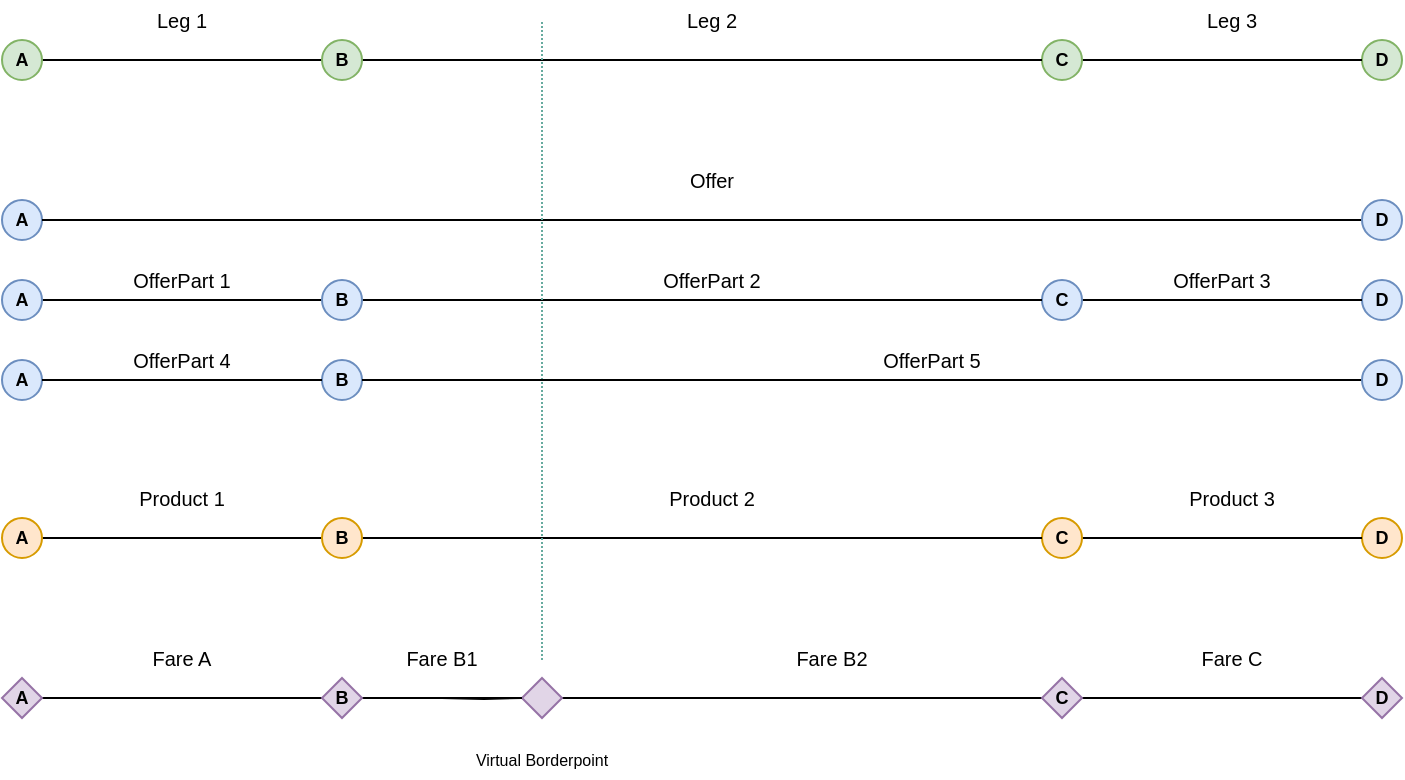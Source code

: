 <mxfile>
    <diagram id="EcRJSJ9z8w9bxETv735f" name="Seite-1">
        <mxGraphModel dx="1429" dy="703" grid="1" gridSize="10" guides="1" tooltips="1" connect="1" arrows="1" fold="1" page="1" pageScale="1" pageWidth="827" pageHeight="1169" math="0" shadow="0">
            <root>
                <mxCell id="0"/>
                <mxCell id="1" parent="0"/>
                <mxCell id="4BjwbTO_Yd0KImYZajV0-21" style="edgeStyle=orthogonalEdgeStyle;rounded=0;orthogonalLoop=1;jettySize=auto;html=1;entryX=0;entryY=0.5;entryDx=0;entryDy=0;endArrow=none;endFill=0;" parent="1" source="4BjwbTO_Yd0KImYZajV0-1" target="4BjwbTO_Yd0KImYZajV0-4" edge="1">
                    <mxGeometry relative="1" as="geometry"/>
                </mxCell>
                <mxCell id="4BjwbTO_Yd0KImYZajV0-1" value="" style="ellipse;whiteSpace=wrap;html=1;aspect=fixed;fillColor=#d5e8d4;strokeColor=#82b366;" parent="1" vertex="1">
                    <mxGeometry x="70" y="110" width="20" height="20" as="geometry"/>
                </mxCell>
                <mxCell id="4BjwbTO_Yd0KImYZajV0-2" value="" style="ellipse;whiteSpace=wrap;html=1;aspect=fixed;fillColor=#d5e8d4;strokeColor=#82b366;" parent="1" vertex="1">
                    <mxGeometry x="750" y="110" width="20" height="20" as="geometry"/>
                </mxCell>
                <mxCell id="4BjwbTO_Yd0KImYZajV0-23" style="edgeStyle=orthogonalEdgeStyle;rounded=0;orthogonalLoop=1;jettySize=auto;html=1;entryX=0;entryY=0.5;entryDx=0;entryDy=0;endArrow=none;endFill=0;" parent="1" source="4BjwbTO_Yd0KImYZajV0-3" target="4BjwbTO_Yd0KImYZajV0-2" edge="1">
                    <mxGeometry relative="1" as="geometry"/>
                </mxCell>
                <mxCell id="4BjwbTO_Yd0KImYZajV0-3" value="" style="ellipse;whiteSpace=wrap;html=1;aspect=fixed;fillColor=#d5e8d4;strokeColor=#82b366;" parent="1" vertex="1">
                    <mxGeometry x="590" y="110" width="20" height="20" as="geometry"/>
                </mxCell>
                <mxCell id="4BjwbTO_Yd0KImYZajV0-22" style="edgeStyle=orthogonalEdgeStyle;rounded=0;orthogonalLoop=1;jettySize=auto;html=1;entryX=0;entryY=0.5;entryDx=0;entryDy=0;endArrow=none;endFill=0;" parent="1" source="4BjwbTO_Yd0KImYZajV0-4" target="4BjwbTO_Yd0KImYZajV0-3" edge="1">
                    <mxGeometry relative="1" as="geometry"/>
                </mxCell>
                <mxCell id="4BjwbTO_Yd0KImYZajV0-4" value="" style="ellipse;whiteSpace=wrap;html=1;aspect=fixed;fillColor=#d5e8d4;fontStyle=0;strokeColor=#82b366;" parent="1" vertex="1">
                    <mxGeometry x="230" y="110" width="20" height="20" as="geometry"/>
                </mxCell>
                <mxCell id="4BjwbTO_Yd0KImYZajV0-5" value="" style="ellipse;whiteSpace=wrap;html=1;aspect=fixed;fillColor=#dae8fc;strokeColor=#6c8ebf;" parent="1" vertex="1">
                    <mxGeometry x="70" y="190" width="20" height="20" as="geometry"/>
                </mxCell>
                <mxCell id="4BjwbTO_Yd0KImYZajV0-87" style="edgeStyle=orthogonalEdgeStyle;rounded=0;orthogonalLoop=1;jettySize=auto;html=1;endArrow=none;endFill=0;fontSize=9;" parent="1" source="4BjwbTO_Yd0KImYZajV0-6" target="4BjwbTO_Yd0KImYZajV0-83" edge="1">
                    <mxGeometry relative="1" as="geometry"/>
                </mxCell>
                <mxCell id="4BjwbTO_Yd0KImYZajV0-6" value="" style="ellipse;whiteSpace=wrap;html=1;aspect=fixed;fillColor=#dae8fc;strokeColor=#6c8ebf;" parent="1" vertex="1">
                    <mxGeometry x="750" y="190" width="20" height="20" as="geometry"/>
                </mxCell>
                <mxCell id="4BjwbTO_Yd0KImYZajV0-25" style="edgeStyle=orthogonalEdgeStyle;rounded=0;orthogonalLoop=1;jettySize=auto;html=1;entryX=0;entryY=0.5;entryDx=0;entryDy=0;endArrow=none;endFill=0;" parent="1" source="4BjwbTO_Yd0KImYZajV0-9" target="4BjwbTO_Yd0KImYZajV0-12" edge="1">
                    <mxGeometry relative="1" as="geometry"/>
                </mxCell>
                <mxCell id="4BjwbTO_Yd0KImYZajV0-9" value="" style="ellipse;whiteSpace=wrap;html=1;aspect=fixed;fillColor=#dae8fc;strokeColor=#6c8ebf;" parent="1" vertex="1">
                    <mxGeometry x="70" y="230" width="20" height="20" as="geometry"/>
                </mxCell>
                <mxCell id="4BjwbTO_Yd0KImYZajV0-10" value="" style="ellipse;whiteSpace=wrap;html=1;aspect=fixed;fillColor=#dae8fc;strokeColor=#6c8ebf;" parent="1" vertex="1">
                    <mxGeometry x="750" y="230" width="20" height="20" as="geometry"/>
                </mxCell>
                <mxCell id="4BjwbTO_Yd0KImYZajV0-27" style="edgeStyle=orthogonalEdgeStyle;rounded=0;orthogonalLoop=1;jettySize=auto;html=1;endArrow=none;endFill=0;entryX=0;entryY=0.5;entryDx=0;entryDy=0;" parent="1" source="4BjwbTO_Yd0KImYZajV0-11" target="4BjwbTO_Yd0KImYZajV0-10" edge="1">
                    <mxGeometry relative="1" as="geometry">
                        <mxPoint x="744" y="239" as="targetPoint"/>
                    </mxGeometry>
                </mxCell>
                <mxCell id="4BjwbTO_Yd0KImYZajV0-11" value="" style="ellipse;whiteSpace=wrap;html=1;aspect=fixed;fillColor=#dae8fc;strokeColor=#6c8ebf;" parent="1" vertex="1">
                    <mxGeometry x="590" y="230" width="20" height="20" as="geometry"/>
                </mxCell>
                <mxCell id="4BjwbTO_Yd0KImYZajV0-26" style="edgeStyle=orthogonalEdgeStyle;rounded=0;orthogonalLoop=1;jettySize=auto;html=1;entryX=0;entryY=0.5;entryDx=0;entryDy=0;endArrow=none;endFill=0;" parent="1" source="4BjwbTO_Yd0KImYZajV0-12" target="4BjwbTO_Yd0KImYZajV0-11" edge="1">
                    <mxGeometry relative="1" as="geometry"/>
                </mxCell>
                <mxCell id="4BjwbTO_Yd0KImYZajV0-12" value="" style="ellipse;whiteSpace=wrap;html=1;aspect=fixed;fillColor=#dae8fc;strokeColor=#6c8ebf;" parent="1" vertex="1">
                    <mxGeometry x="230" y="230" width="20" height="20" as="geometry"/>
                </mxCell>
                <mxCell id="4BjwbTO_Yd0KImYZajV0-42" style="edgeStyle=orthogonalEdgeStyle;rounded=0;orthogonalLoop=1;jettySize=auto;html=1;entryX=0;entryY=0.5;entryDx=0;entryDy=0;endArrow=none;endFill=0;" parent="1" source="4BjwbTO_Yd0KImYZajV0-13" target="4BjwbTO_Yd0KImYZajV0-16" edge="1">
                    <mxGeometry relative="1" as="geometry"/>
                </mxCell>
                <mxCell id="4BjwbTO_Yd0KImYZajV0-13" value="" style="ellipse;whiteSpace=wrap;html=1;aspect=fixed;fillColor=#ffe6cc;strokeColor=#d79b00;" parent="1" vertex="1">
                    <mxGeometry x="70" y="349" width="20" height="20" as="geometry"/>
                </mxCell>
                <mxCell id="4BjwbTO_Yd0KImYZajV0-14" value="" style="ellipse;whiteSpace=wrap;html=1;aspect=fixed;fillColor=#ffe6cc;strokeColor=#d79b00;" parent="1" vertex="1">
                    <mxGeometry x="750" y="349" width="20" height="20" as="geometry"/>
                </mxCell>
                <mxCell id="4BjwbTO_Yd0KImYZajV0-38" style="edgeStyle=orthogonalEdgeStyle;rounded=0;orthogonalLoop=1;jettySize=auto;html=1;entryX=0;entryY=0.5;entryDx=0;entryDy=0;endArrow=none;endFill=0;" parent="1" source="4BjwbTO_Yd0KImYZajV0-15" target="4BjwbTO_Yd0KImYZajV0-14" edge="1">
                    <mxGeometry relative="1" as="geometry"/>
                </mxCell>
                <mxCell id="4BjwbTO_Yd0KImYZajV0-15" value="" style="ellipse;whiteSpace=wrap;html=1;aspect=fixed;fillColor=#ffe6cc;strokeColor=#d79b00;" parent="1" vertex="1">
                    <mxGeometry x="590" y="349" width="20" height="20" as="geometry"/>
                </mxCell>
                <mxCell id="4BjwbTO_Yd0KImYZajV0-37" style="edgeStyle=orthogonalEdgeStyle;rounded=0;orthogonalLoop=1;jettySize=auto;html=1;entryX=0;entryY=0.5;entryDx=0;entryDy=0;endArrow=none;endFill=0;" parent="1" source="4BjwbTO_Yd0KImYZajV0-16" target="4BjwbTO_Yd0KImYZajV0-15" edge="1">
                    <mxGeometry relative="1" as="geometry"/>
                </mxCell>
                <mxCell id="4BjwbTO_Yd0KImYZajV0-16" value="" style="ellipse;whiteSpace=wrap;html=1;aspect=fixed;fillColor=#ffe6cc;strokeColor=#d79b00;" parent="1" vertex="1">
                    <mxGeometry x="230" y="349" width="20" height="20" as="geometry"/>
                </mxCell>
                <mxCell id="4BjwbTO_Yd0KImYZajV0-45" style="edgeStyle=orthogonalEdgeStyle;rounded=0;orthogonalLoop=1;jettySize=auto;html=1;endArrow=none;endFill=0;exitX=1;exitY=0.5;exitDx=0;exitDy=0;entryX=0;entryY=0.5;entryDx=0;entryDy=0;" parent="1" source="4BjwbTO_Yd0KImYZajV0-47" target="4BjwbTO_Yd0KImYZajV0-54" edge="1">
                    <mxGeometry relative="1" as="geometry">
                        <mxPoint x="180" y="439" as="targetPoint"/>
                    </mxGeometry>
                </mxCell>
                <mxCell id="4BjwbTO_Yd0KImYZajV0-44" style="edgeStyle=orthogonalEdgeStyle;rounded=0;orthogonalLoop=1;jettySize=auto;html=1;entryX=0;entryY=0.5;entryDx=0;entryDy=0;endArrow=none;endFill=0;" parent="1" edge="1">
                    <mxGeometry relative="1" as="geometry">
                        <mxPoint x="610" y="439" as="sourcePoint"/>
                        <mxPoint x="750" y="439" as="targetPoint"/>
                    </mxGeometry>
                </mxCell>
                <mxCell id="4BjwbTO_Yd0KImYZajV0-43" style="edgeStyle=orthogonalEdgeStyle;rounded=0;orthogonalLoop=1;jettySize=auto;html=1;entryX=0;entryY=0.5;entryDx=0;entryDy=0;endArrow=none;endFill=0;" parent="1" source="4BjwbTO_Yd0KImYZajV0-51" edge="1">
                    <mxGeometry relative="1" as="geometry">
                        <mxPoint x="290" y="439" as="sourcePoint"/>
                        <mxPoint x="590" y="439" as="targetPoint"/>
                    </mxGeometry>
                </mxCell>
                <mxCell id="4BjwbTO_Yd0KImYZajV0-28" value="Leg 1" style="text;html=1;strokeColor=none;fillColor=none;align=center;verticalAlign=middle;whiteSpace=wrap;rounded=0;fontSize=10;" parent="1" vertex="1">
                    <mxGeometry x="125" y="90" width="70" height="20" as="geometry"/>
                </mxCell>
                <mxCell id="4BjwbTO_Yd0KImYZajV0-29" value="Leg 2" style="text;html=1;strokeColor=none;fillColor=none;align=center;verticalAlign=middle;whiteSpace=wrap;rounded=0;fontSize=10;" parent="1" vertex="1">
                    <mxGeometry x="390" y="90" width="70" height="20" as="geometry"/>
                </mxCell>
                <mxCell id="4BjwbTO_Yd0KImYZajV0-30" value="Leg 3" style="text;html=1;strokeColor=none;fillColor=none;align=center;verticalAlign=middle;whiteSpace=wrap;rounded=0;fontSize=10;" parent="1" vertex="1">
                    <mxGeometry x="650" y="90" width="70" height="20" as="geometry"/>
                </mxCell>
                <mxCell id="4BjwbTO_Yd0KImYZajV0-31" value="&lt;font style=&quot;font-size: 10px&quot;&gt;Offer&lt;/font&gt;" style="text;html=1;strokeColor=none;fillColor=none;align=center;verticalAlign=middle;whiteSpace=wrap;rounded=0;" parent="1" vertex="1">
                    <mxGeometry x="390" y="170" width="70" height="20" as="geometry"/>
                </mxCell>
                <mxCell id="4BjwbTO_Yd0KImYZajV0-33" value="&lt;font style=&quot;font-size: 10px&quot;&gt;Product 1&lt;/font&gt;" style="text;html=1;strokeColor=none;fillColor=none;align=center;verticalAlign=middle;whiteSpace=wrap;rounded=0;" parent="1" vertex="1">
                    <mxGeometry x="125" y="329" width="70" height="20" as="geometry"/>
                </mxCell>
                <mxCell id="4BjwbTO_Yd0KImYZajV0-39" value="&lt;font style=&quot;font-size: 10px&quot;&gt;Product 3&lt;/font&gt;" style="text;html=1;strokeColor=none;fillColor=none;align=center;verticalAlign=middle;whiteSpace=wrap;rounded=0;" parent="1" vertex="1">
                    <mxGeometry x="650" y="329" width="70" height="20" as="geometry"/>
                </mxCell>
                <mxCell id="4BjwbTO_Yd0KImYZajV0-47" value="" style="rhombus;whiteSpace=wrap;html=1;fillColor=#e1d5e7;strokeColor=#9673a6;" parent="1" vertex="1">
                    <mxGeometry x="70" y="429" width="20" height="20" as="geometry"/>
                </mxCell>
                <mxCell id="4BjwbTO_Yd0KImYZajV0-52" value="" style="rhombus;whiteSpace=wrap;html=1;fillColor=#e1d5e7;strokeColor=#9673a6;" parent="1" vertex="1">
                    <mxGeometry x="590" y="429" width="20" height="20" as="geometry"/>
                </mxCell>
                <mxCell id="4BjwbTO_Yd0KImYZajV0-53" value="" style="rhombus;whiteSpace=wrap;html=1;fillColor=#e1d5e7;strokeColor=#9673a6;" parent="1" vertex="1">
                    <mxGeometry x="750" y="429" width="20" height="20" as="geometry"/>
                </mxCell>
                <mxCell id="4BjwbTO_Yd0KImYZajV0-55" style="edgeStyle=orthogonalEdgeStyle;rounded=0;orthogonalLoop=1;jettySize=auto;html=1;entryX=0;entryY=0.5;entryDx=0;entryDy=0;endArrow=none;endFill=0;" parent="1" source="4BjwbTO_Yd0KImYZajV0-54" target="4BjwbTO_Yd0KImYZajV0-51" edge="1">
                    <mxGeometry relative="1" as="geometry"/>
                </mxCell>
                <mxCell id="4BjwbTO_Yd0KImYZajV0-54" value="" style="rhombus;whiteSpace=wrap;html=1;fillColor=#e1d5e7;strokeColor=#9673a6;" parent="1" vertex="1">
                    <mxGeometry x="230" y="429" width="20" height="20" as="geometry"/>
                </mxCell>
                <mxCell id="4BjwbTO_Yd0KImYZajV0-56" value="&lt;font style=&quot;font-size: 10px&quot;&gt;Product 2&lt;/font&gt;" style="text;html=1;strokeColor=none;fillColor=none;align=center;verticalAlign=middle;whiteSpace=wrap;rounded=0;" parent="1" vertex="1">
                    <mxGeometry x="390" y="329" width="70" height="20" as="geometry"/>
                </mxCell>
                <mxCell id="4BjwbTO_Yd0KImYZajV0-57" value="&lt;font style=&quot;font-size: 10px&quot;&gt;OfferPart 1&lt;/font&gt;" style="text;html=1;strokeColor=none;fillColor=none;align=center;verticalAlign=middle;whiteSpace=wrap;rounded=0;" parent="1" vertex="1">
                    <mxGeometry x="125" y="220" width="70" height="20" as="geometry"/>
                </mxCell>
                <mxCell id="4BjwbTO_Yd0KImYZajV0-58" value="&lt;font style=&quot;font-size: 10px&quot;&gt;OfferPart 2&lt;/font&gt;" style="text;html=1;strokeColor=none;fillColor=none;align=center;verticalAlign=middle;whiteSpace=wrap;rounded=0;" parent="1" vertex="1">
                    <mxGeometry x="390" y="220" width="70" height="20" as="geometry"/>
                </mxCell>
                <mxCell id="4BjwbTO_Yd0KImYZajV0-59" value="&lt;font style=&quot;font-size: 10px&quot;&gt;OfferPart 3&lt;/font&gt;" style="text;html=1;strokeColor=none;fillColor=none;align=center;verticalAlign=middle;whiteSpace=wrap;rounded=0;" parent="1" vertex="1">
                    <mxGeometry x="645" y="220" width="70" height="20" as="geometry"/>
                </mxCell>
                <mxCell id="4BjwbTO_Yd0KImYZajV0-60" value="&lt;font style=&quot;font-size: 10px&quot;&gt;Fare A&lt;/font&gt;" style="text;html=1;strokeColor=none;fillColor=none;align=center;verticalAlign=middle;whiteSpace=wrap;rounded=0;" parent="1" vertex="1">
                    <mxGeometry x="125" y="409" width="70" height="20" as="geometry"/>
                </mxCell>
                <mxCell id="4BjwbTO_Yd0KImYZajV0-61" value="&lt;font style=&quot;font-size: 10px&quot;&gt;Fare C&lt;/font&gt;" style="text;html=1;strokeColor=none;fillColor=none;align=center;verticalAlign=middle;whiteSpace=wrap;rounded=0;" parent="1" vertex="1">
                    <mxGeometry x="650" y="409" width="70" height="20" as="geometry"/>
                </mxCell>
                <mxCell id="4BjwbTO_Yd0KImYZajV0-62" value="&lt;font style=&quot;font-size: 10px&quot;&gt;Fare B2&lt;/font&gt;" style="text;html=1;strokeColor=none;fillColor=none;align=center;verticalAlign=middle;whiteSpace=wrap;rounded=0;" parent="1" vertex="1">
                    <mxGeometry x="450" y="409" width="70" height="20" as="geometry"/>
                </mxCell>
                <mxCell id="4BjwbTO_Yd0KImYZajV0-63" value="&lt;font style=&quot;font-size: 10px&quot;&gt;Fare B1&lt;/font&gt;" style="text;html=1;strokeColor=none;fillColor=none;align=center;verticalAlign=middle;whiteSpace=wrap;rounded=0;" parent="1" vertex="1">
                    <mxGeometry x="260" y="409" width="60" height="20" as="geometry"/>
                </mxCell>
                <mxCell id="4BjwbTO_Yd0KImYZajV0-64" value="A" style="text;html=1;strokeColor=none;fillColor=none;align=center;verticalAlign=middle;whiteSpace=wrap;rounded=0;fontSize=9;fontStyle=1" parent="1" vertex="1">
                    <mxGeometry x="70" y="230" width="20" height="20" as="geometry"/>
                </mxCell>
                <mxCell id="4BjwbTO_Yd0KImYZajV0-65" value="B" style="text;html=1;strokeColor=none;fillColor=none;align=center;verticalAlign=middle;whiteSpace=wrap;rounded=0;fontSize=9;fontStyle=1" parent="1" vertex="1">
                    <mxGeometry x="230" y="230" width="20" height="20" as="geometry"/>
                </mxCell>
                <mxCell id="4BjwbTO_Yd0KImYZajV0-67" value="C" style="text;html=1;strokeColor=none;fillColor=none;align=center;verticalAlign=middle;whiteSpace=wrap;rounded=0;fontSize=9;fontStyle=1" parent="1" vertex="1">
                    <mxGeometry x="590" y="110" width="20" height="20" as="geometry"/>
                </mxCell>
                <mxCell id="4BjwbTO_Yd0KImYZajV0-69" value="D" style="text;html=1;strokeColor=none;fillColor=none;align=center;verticalAlign=middle;whiteSpace=wrap;rounded=0;fontSize=9;fontStyle=1" parent="1" vertex="1">
                    <mxGeometry x="750" y="190" width="20" height="20" as="geometry"/>
                </mxCell>
                <mxCell id="4BjwbTO_Yd0KImYZajV0-70" value="B" style="text;html=1;strokeColor=none;fillColor=none;align=center;verticalAlign=middle;whiteSpace=wrap;rounded=0;fontSize=9;fontStyle=1" parent="1" vertex="1">
                    <mxGeometry x="220" y="110" width="40" height="20" as="geometry"/>
                </mxCell>
                <mxCell id="4BjwbTO_Yd0KImYZajV0-71" value="D" style="text;html=1;strokeColor=none;fillColor=none;align=center;verticalAlign=middle;whiteSpace=wrap;rounded=0;fontSize=9;fontStyle=1" parent="1" vertex="1">
                    <mxGeometry x="750" y="110" width="20" height="20" as="geometry"/>
                </mxCell>
                <mxCell id="4BjwbTO_Yd0KImYZajV0-75" value="D" style="text;html=1;strokeColor=none;fillColor=none;align=center;verticalAlign=middle;whiteSpace=wrap;rounded=0;fontSize=9;fontStyle=1" parent="1" vertex="1">
                    <mxGeometry x="750" y="230" width="20" height="20" as="geometry"/>
                </mxCell>
                <mxCell id="4BjwbTO_Yd0KImYZajV0-78" value="B" style="text;html=1;strokeColor=none;fillColor=none;align=center;verticalAlign=middle;whiteSpace=wrap;rounded=0;fontSize=9;fontStyle=1" parent="1" vertex="1">
                    <mxGeometry x="230" y="429" width="20" height="20" as="geometry"/>
                </mxCell>
                <mxCell id="4BjwbTO_Yd0KImYZajV0-79" value="C" style="text;html=1;strokeColor=none;fillColor=none;align=center;verticalAlign=middle;whiteSpace=wrap;rounded=0;fontSize=9;fontStyle=1" parent="1" vertex="1">
                    <mxGeometry x="590" y="429" width="20" height="20" as="geometry"/>
                </mxCell>
                <mxCell id="4BjwbTO_Yd0KImYZajV0-80" value="D" style="text;html=1;strokeColor=none;fillColor=none;align=center;verticalAlign=middle;whiteSpace=wrap;rounded=0;fontSize=9;fontStyle=1" parent="1" vertex="1">
                    <mxGeometry x="750" y="429" width="20" height="20" as="geometry"/>
                </mxCell>
                <mxCell id="4BjwbTO_Yd0KImYZajV0-81" value="A" style="text;html=1;strokeColor=none;fillColor=none;align=center;verticalAlign=middle;whiteSpace=wrap;rounded=0;fontSize=9;fontStyle=1" parent="1" vertex="1">
                    <mxGeometry x="70" y="429" width="20" height="20" as="geometry"/>
                </mxCell>
                <mxCell id="4BjwbTO_Yd0KImYZajV0-82" value="A" style="text;html=1;strokeColor=none;fillColor=none;align=center;verticalAlign=middle;whiteSpace=wrap;rounded=0;fontSize=9;fontStyle=1" parent="1" vertex="1">
                    <mxGeometry x="70" y="110" width="20" height="20" as="geometry"/>
                </mxCell>
                <mxCell id="4BjwbTO_Yd0KImYZajV0-83" value="A" style="text;html=1;strokeColor=none;fillColor=none;align=center;verticalAlign=middle;whiteSpace=wrap;rounded=0;fontSize=9;fontStyle=1" parent="1" vertex="1">
                    <mxGeometry x="70" y="190" width="20" height="20" as="geometry"/>
                </mxCell>
                <mxCell id="4BjwbTO_Yd0KImYZajV0-90" value="C" style="text;html=1;strokeColor=none;fillColor=none;align=center;verticalAlign=middle;whiteSpace=wrap;rounded=0;fontSize=9;fontStyle=1" parent="1" vertex="1">
                    <mxGeometry x="590" y="230" width="20" height="20" as="geometry"/>
                </mxCell>
                <mxCell id="4BjwbTO_Yd0KImYZajV0-91" value="" style="endArrow=none;dashed=1;html=1;strokeWidth=1;fontSize=10;dashPattern=1 1;strokeColor=#67AB9F;" parent="1" edge="1">
                    <mxGeometry width="50" height="50" relative="1" as="geometry">
                        <mxPoint x="340" y="420" as="sourcePoint"/>
                        <mxPoint x="340" y="100" as="targetPoint"/>
                    </mxGeometry>
                </mxCell>
                <mxCell id="4BjwbTO_Yd0KImYZajV0-51" value="" style="rhombus;whiteSpace=wrap;html=1;fillColor=#e1d5e7;strokeColor=#9673a6;" parent="1" vertex="1">
                    <mxGeometry x="330" y="429" width="20" height="20" as="geometry"/>
                </mxCell>
                <mxCell id="4BjwbTO_Yd0KImYZajV0-92" style="edgeStyle=orthogonalEdgeStyle;rounded=0;orthogonalLoop=1;jettySize=auto;html=1;entryX=0;entryY=0.5;entryDx=0;entryDy=0;endArrow=none;endFill=0;" parent="1" target="4BjwbTO_Yd0KImYZajV0-51" edge="1">
                    <mxGeometry relative="1" as="geometry">
                        <mxPoint x="290" y="439" as="sourcePoint"/>
                        <mxPoint x="590" y="439" as="targetPoint"/>
                    </mxGeometry>
                </mxCell>
                <mxCell id="4BjwbTO_Yd0KImYZajV0-95" value="&lt;font style=&quot;font-size: 8px&quot;&gt;Virtual Borderpoint&lt;/font&gt;" style="text;html=1;strokeColor=none;fillColor=none;align=center;verticalAlign=middle;whiteSpace=wrap;rounded=0;fontSize=10;" parent="1" vertex="1">
                    <mxGeometry x="295" y="459" width="90" height="20" as="geometry"/>
                </mxCell>
                <mxCell id="4BjwbTO_Yd0KImYZajV0-96" value="A" style="text;html=1;strokeColor=none;fillColor=none;align=center;verticalAlign=middle;whiteSpace=wrap;rounded=0;fontSize=9;fontStyle=1" parent="1" vertex="1">
                    <mxGeometry x="70" y="349" width="20" height="20" as="geometry"/>
                </mxCell>
                <mxCell id="4BjwbTO_Yd0KImYZajV0-97" value="B" style="text;html=1;strokeColor=none;fillColor=none;align=center;verticalAlign=middle;whiteSpace=wrap;rounded=0;fontSize=9;fontStyle=1" parent="1" vertex="1">
                    <mxGeometry x="230" y="349" width="20" height="20" as="geometry"/>
                </mxCell>
                <mxCell id="4BjwbTO_Yd0KImYZajV0-98" value="C" style="text;html=1;strokeColor=none;fillColor=none;align=center;verticalAlign=middle;whiteSpace=wrap;rounded=0;fontSize=9;fontStyle=1" parent="1" vertex="1">
                    <mxGeometry x="590" y="349" width="20" height="20" as="geometry"/>
                </mxCell>
                <mxCell id="4BjwbTO_Yd0KImYZajV0-99" value="D" style="text;html=1;strokeColor=none;fillColor=none;align=center;verticalAlign=middle;whiteSpace=wrap;rounded=0;fontSize=9;fontStyle=1" parent="1" vertex="1">
                    <mxGeometry x="750" y="349" width="20" height="20" as="geometry"/>
                </mxCell>
                <mxCell id="UwHSXiVxh4ntjtm-5i0u-2" value="" style="ellipse;whiteSpace=wrap;html=1;aspect=fixed;fillColor=#dae8fc;strokeColor=#6c8ebf;" parent="1" vertex="1">
                    <mxGeometry x="70" y="270" width="20" height="20" as="geometry"/>
                </mxCell>
                <mxCell id="UwHSXiVxh4ntjtm-5i0u-3" value="A" style="text;html=1;strokeColor=none;fillColor=none;align=center;verticalAlign=middle;whiteSpace=wrap;rounded=0;fontSize=9;fontStyle=1" parent="1" vertex="1">
                    <mxGeometry x="70" y="270" width="20" height="20" as="geometry"/>
                </mxCell>
                <mxCell id="UwHSXiVxh4ntjtm-5i0u-4" value="" style="ellipse;whiteSpace=wrap;html=1;aspect=fixed;fillColor=#dae8fc;strokeColor=#6c8ebf;" parent="1" vertex="1">
                    <mxGeometry x="230" y="270" width="20" height="20" as="geometry"/>
                </mxCell>
                <mxCell id="UwHSXiVxh4ntjtm-5i0u-8" style="edgeStyle=orthogonalEdgeStyle;rounded=0;orthogonalLoop=1;jettySize=auto;html=1;entryX=0;entryY=0.5;entryDx=0;entryDy=0;endArrow=none;endFill=0;" parent="1" source="UwHSXiVxh4ntjtm-5i0u-5" target="UwHSXiVxh4ntjtm-5i0u-7" edge="1">
                    <mxGeometry relative="1" as="geometry"/>
                </mxCell>
                <mxCell id="UwHSXiVxh4ntjtm-5i0u-9" style="edgeStyle=orthogonalEdgeStyle;rounded=0;orthogonalLoop=1;jettySize=auto;html=1;entryX=1;entryY=0.5;entryDx=0;entryDy=0;endArrow=none;endFill=0;" parent="1" source="UwHSXiVxh4ntjtm-5i0u-5" target="UwHSXiVxh4ntjtm-5i0u-3" edge="1">
                    <mxGeometry relative="1" as="geometry"/>
                </mxCell>
                <mxCell id="UwHSXiVxh4ntjtm-5i0u-5" value="B" style="text;html=1;strokeColor=none;fillColor=none;align=center;verticalAlign=middle;whiteSpace=wrap;rounded=0;fontSize=9;fontStyle=1" parent="1" vertex="1">
                    <mxGeometry x="230" y="270" width="20" height="20" as="geometry"/>
                </mxCell>
                <mxCell id="UwHSXiVxh4ntjtm-5i0u-6" value="" style="ellipse;whiteSpace=wrap;html=1;aspect=fixed;fillColor=#dae8fc;strokeColor=#6c8ebf;" parent="1" vertex="1">
                    <mxGeometry x="750" y="270" width="20" height="20" as="geometry"/>
                </mxCell>
                <mxCell id="UwHSXiVxh4ntjtm-5i0u-7" value="D" style="text;html=1;strokeColor=none;fillColor=none;align=center;verticalAlign=middle;whiteSpace=wrap;rounded=0;fontSize=9;fontStyle=1" parent="1" vertex="1">
                    <mxGeometry x="750" y="270" width="20" height="20" as="geometry"/>
                </mxCell>
                <mxCell id="UwHSXiVxh4ntjtm-5i0u-10" value="&lt;font style=&quot;font-size: 10px&quot;&gt;OfferPart 4&lt;/font&gt;" style="text;html=1;strokeColor=none;fillColor=none;align=center;verticalAlign=middle;whiteSpace=wrap;rounded=0;" parent="1" vertex="1">
                    <mxGeometry x="125" y="260" width="70" height="20" as="geometry"/>
                </mxCell>
                <mxCell id="UwHSXiVxh4ntjtm-5i0u-11" value="&lt;font style=&quot;font-size: 10px&quot;&gt;OfferPart 5&lt;/font&gt;" style="text;html=1;strokeColor=none;fillColor=none;align=center;verticalAlign=middle;whiteSpace=wrap;rounded=0;" parent="1" vertex="1">
                    <mxGeometry x="500" y="260" width="70" height="20" as="geometry"/>
                </mxCell>
            </root>
        </mxGraphModel>
    </diagram>
</mxfile>